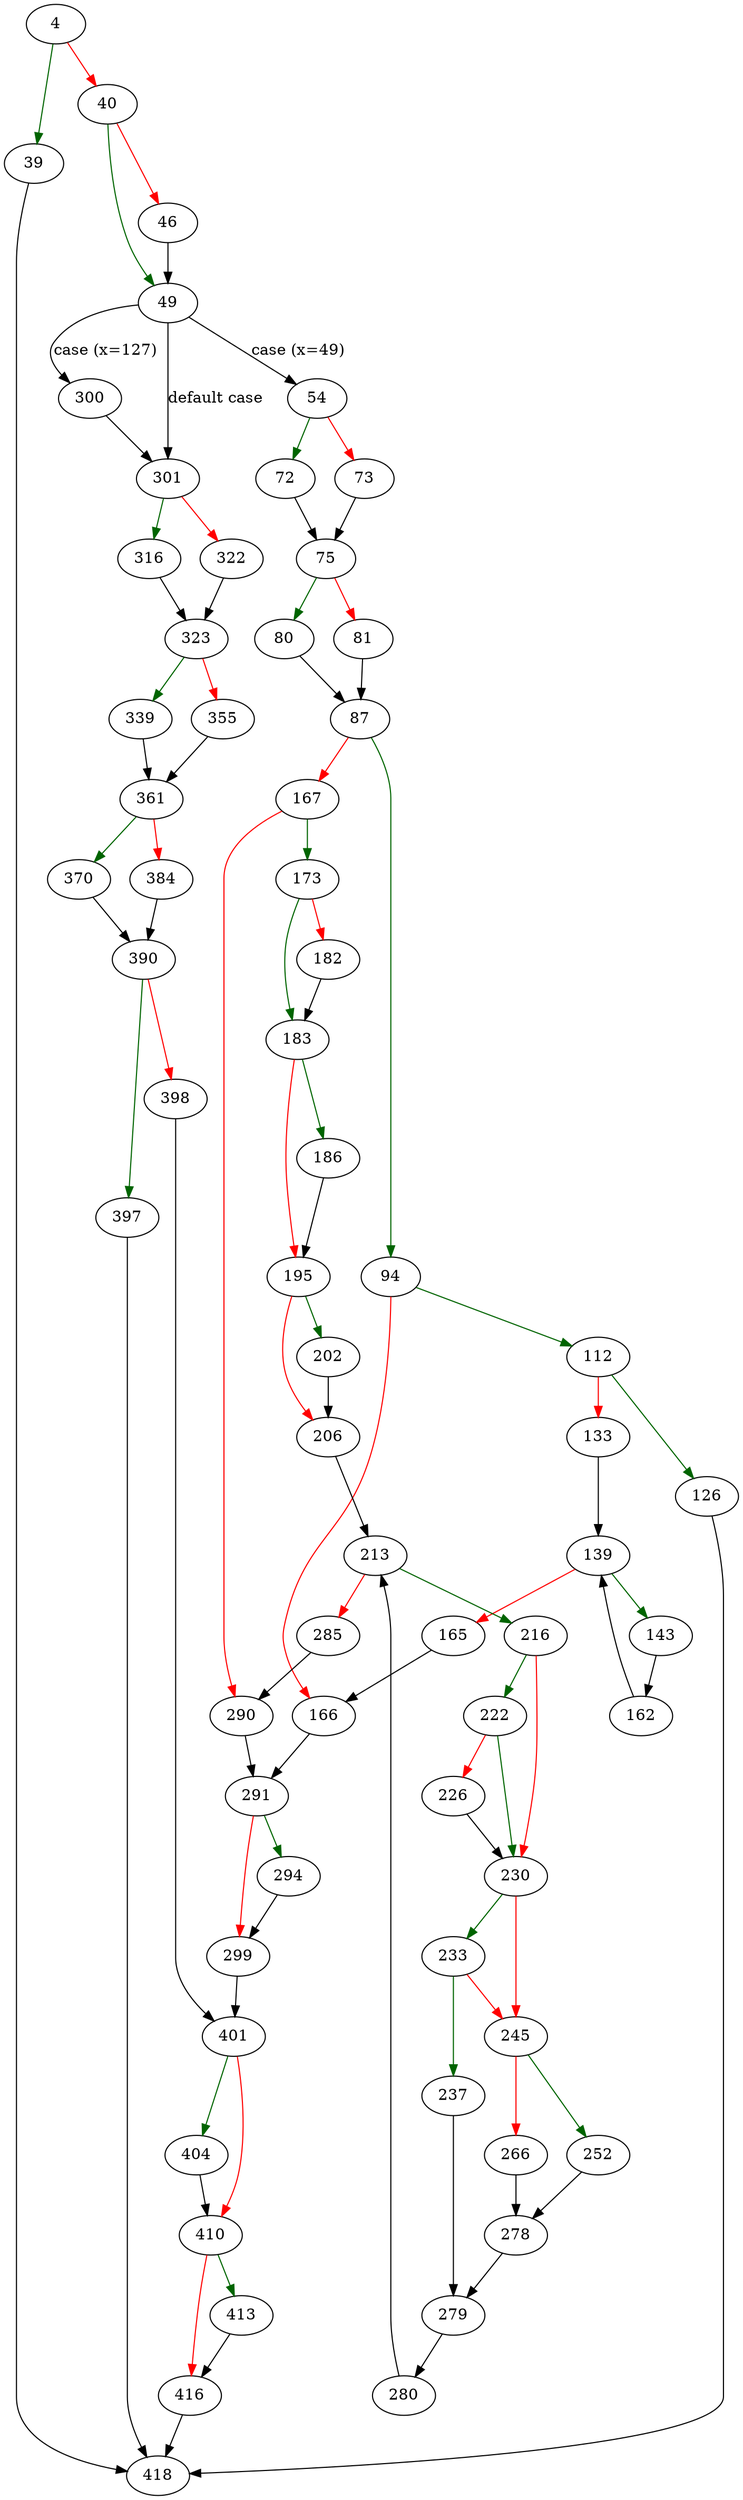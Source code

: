 strict digraph "sqlite3CodeSubselect" {
	// Node definitions.
	4 [entry=true];
	39;
	40;
	418;
	49;
	46;
	54;
	300;
	301;
	72;
	73;
	75;
	80;
	81;
	87;
	94;
	167;
	112;
	166;
	126;
	133;
	139;
	143;
	165;
	162;
	291;
	173;
	290;
	183;
	182;
	186;
	195;
	202;
	206;
	213;
	216;
	285;
	222;
	230;
	226;
	233;
	245;
	237;
	279;
	252;
	266;
	278;
	280;
	294;
	299;
	401;
	316;
	322;
	323;
	339;
	355;
	361;
	370;
	384;
	390;
	397;
	398;
	404;
	410;
	413;
	416;

	// Edge definitions.
	4 -> 39 [
		color=darkgreen
		cond=true
	];
	4 -> 40 [
		color=red
		cond=false
	];
	39 -> 418;
	40 -> 49 [
		color=darkgreen
		cond=true
	];
	40 -> 46 [
		color=red
		cond=false
	];
	49 -> 54 [
		cond="case (x=49)"
		label="case (x=49)"
	];
	49 -> 300 [
		cond="case (x=127)"
		label="case (x=127)"
	];
	49 -> 301 [
		cond="default case"
		label="default case"
	];
	46 -> 49;
	54 -> 72 [
		color=darkgreen
		cond=true
	];
	54 -> 73 [
		color=red
		cond=false
	];
	300 -> 301;
	301 -> 316 [
		color=darkgreen
		cond=true
	];
	301 -> 322 [
		color=red
		cond=false
	];
	72 -> 75;
	73 -> 75;
	75 -> 80 [
		color=darkgreen
		cond=true
	];
	75 -> 81 [
		color=red
		cond=false
	];
	80 -> 87;
	81 -> 87;
	87 -> 94 [
		color=darkgreen
		cond=true
	];
	87 -> 167 [
		color=red
		cond=false
	];
	94 -> 112 [
		color=darkgreen
		cond=true
	];
	94 -> 166 [
		color=red
		cond=false
	];
	167 -> 173 [
		color=darkgreen
		cond=true
	];
	167 -> 290 [
		color=red
		cond=false
	];
	112 -> 126 [
		color=darkgreen
		cond=true
	];
	112 -> 133 [
		color=red
		cond=false
	];
	166 -> 291;
	126 -> 418;
	133 -> 139;
	139 -> 143 [
		color=darkgreen
		cond=true
	];
	139 -> 165 [
		color=red
		cond=false
	];
	143 -> 162;
	165 -> 166;
	162 -> 139;
	291 -> 294 [
		color=darkgreen
		cond=true
	];
	291 -> 299 [
		color=red
		cond=false
	];
	173 -> 183 [
		color=darkgreen
		cond=true
	];
	173 -> 182 [
		color=red
		cond=false
	];
	290 -> 291;
	183 -> 186 [
		color=darkgreen
		cond=true
	];
	183 -> 195 [
		color=red
		cond=false
	];
	182 -> 183;
	186 -> 195;
	195 -> 202 [
		color=darkgreen
		cond=true
	];
	195 -> 206 [
		color=red
		cond=false
	];
	202 -> 206;
	206 -> 213;
	213 -> 216 [
		color=darkgreen
		cond=true
	];
	213 -> 285 [
		color=red
		cond=false
	];
	216 -> 222 [
		color=darkgreen
		cond=true
	];
	216 -> 230 [
		color=red
		cond=false
	];
	285 -> 290;
	222 -> 230 [
		color=darkgreen
		cond=true
	];
	222 -> 226 [
		color=red
		cond=false
	];
	230 -> 233 [
		color=darkgreen
		cond=true
	];
	230 -> 245 [
		color=red
		cond=false
	];
	226 -> 230;
	233 -> 245 [
		color=red
		cond=false
	];
	233 -> 237 [
		color=darkgreen
		cond=true
	];
	245 -> 252 [
		color=darkgreen
		cond=true
	];
	245 -> 266 [
		color=red
		cond=false
	];
	237 -> 279;
	279 -> 280;
	252 -> 278;
	266 -> 278;
	278 -> 279;
	280 -> 213;
	294 -> 299;
	299 -> 401;
	401 -> 404 [
		color=darkgreen
		cond=true
	];
	401 -> 410 [
		color=red
		cond=false
	];
	316 -> 323;
	322 -> 323;
	323 -> 339 [
		color=darkgreen
		cond=true
	];
	323 -> 355 [
		color=red
		cond=false
	];
	339 -> 361;
	355 -> 361;
	361 -> 370 [
		color=darkgreen
		cond=true
	];
	361 -> 384 [
		color=red
		cond=false
	];
	370 -> 390;
	384 -> 390;
	390 -> 397 [
		color=darkgreen
		cond=true
	];
	390 -> 398 [
		color=red
		cond=false
	];
	397 -> 418;
	398 -> 401;
	404 -> 410;
	410 -> 413 [
		color=darkgreen
		cond=true
	];
	410 -> 416 [
		color=red
		cond=false
	];
	413 -> 416;
	416 -> 418;
}
